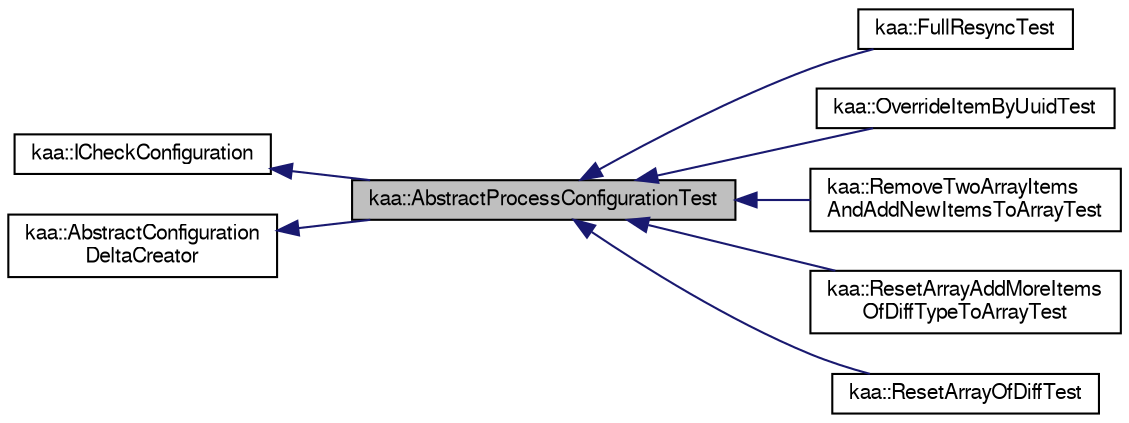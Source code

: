 digraph "kaa::AbstractProcessConfigurationTest"
{
  bgcolor="transparent";
  edge [fontname="FreeSans",fontsize="10",labelfontname="FreeSans",labelfontsize="10"];
  node [fontname="FreeSans",fontsize="10",shape=record];
  rankdir="LR";
  Node1 [label="kaa::AbstractProcessConfigurationTest",height=0.2,width=0.4,color="black", fillcolor="grey75", style="filled" fontcolor="black"];
  Node2 -> Node1 [dir="back",color="midnightblue",fontsize="10",style="solid",fontname="FreeSans"];
  Node2 [label="kaa::ICheckConfiguration",height=0.2,width=0.4,color="black",URL="$classkaa_1_1ICheckConfiguration.html"];
  Node3 -> Node1 [dir="back",color="midnightblue",fontsize="10",style="solid",fontname="FreeSans"];
  Node3 [label="kaa::AbstractConfiguration\lDeltaCreator",height=0.2,width=0.4,color="black",URL="$classkaa_1_1AbstractConfigurationDeltaCreator.html"];
  Node1 -> Node4 [dir="back",color="midnightblue",fontsize="10",style="solid",fontname="FreeSans"];
  Node4 [label="kaa::FullResyncTest",height=0.2,width=0.4,color="black",URL="$classkaa_1_1FullResyncTest.html"];
  Node1 -> Node5 [dir="back",color="midnightblue",fontsize="10",style="solid",fontname="FreeSans"];
  Node5 [label="kaa::OverrideItemByUuidTest",height=0.2,width=0.4,color="black",URL="$classkaa_1_1OverrideItemByUuidTest.html"];
  Node1 -> Node6 [dir="back",color="midnightblue",fontsize="10",style="solid",fontname="FreeSans"];
  Node6 [label="kaa::RemoveTwoArrayItems\lAndAddNewItemsToArrayTest",height=0.2,width=0.4,color="black",URL="$classkaa_1_1RemoveTwoArrayItemsAndAddNewItemsToArrayTest.html"];
  Node1 -> Node7 [dir="back",color="midnightblue",fontsize="10",style="solid",fontname="FreeSans"];
  Node7 [label="kaa::ResetArrayAddMoreItems\lOfDiffTypeToArrayTest",height=0.2,width=0.4,color="black",URL="$classkaa_1_1ResetArrayAddMoreItemsOfDiffTypeToArrayTest.html"];
  Node1 -> Node8 [dir="back",color="midnightblue",fontsize="10",style="solid",fontname="FreeSans"];
  Node8 [label="kaa::ResetArrayOfDiffTest",height=0.2,width=0.4,color="black",URL="$classkaa_1_1ResetArrayOfDiffTest.html"];
}
